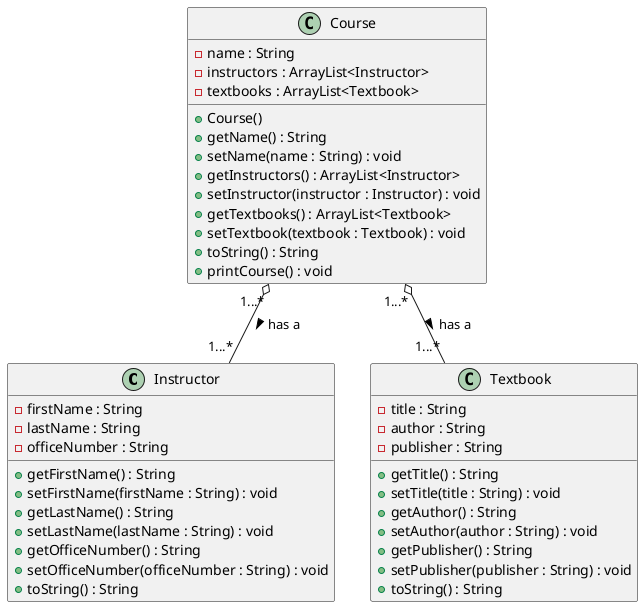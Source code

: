 @startuml

class Instructor {
    - firstName : String
    - lastName : String
    - officeNumber : String
    + getFirstName() : String
    + setFirstName(firstName : String) : void
    + getLastName() : String
    + setLastName(lastName : String) : void
    + getOfficeNumber() : String
    + setOfficeNumber(officeNumber : String) : void
    + toString() : String
}

class Textbook {
    - title : String
    - author : String
    - publisher : String
    + getTitle() : String
    + setTitle(title : String) : void
    + getAuthor() : String
    + setAuthor(author : String) : void
    + getPublisher() : String
    + setPublisher(publisher : String) : void
    + toString() : String
}

class Course {
    - name : String
    - instructors : ArrayList<Instructor>
    - textbooks : ArrayList<Textbook>
    + Course()
    + getName() : String
    + setName(name : String) : void
    + getInstructors() : ArrayList<Instructor>
    + setInstructor(instructor : Instructor) : void
    + getTextbooks() : ArrayList<Textbook>
    + setTextbook(textbook : Textbook) : void
    + toString() : String
    + printCourse() : void
}

Course "1...*" o-- "1...*" Instructor : has a >
Course "1...*" o-- "1...*" Textbook : has a >

@enduml




